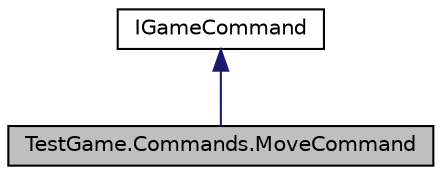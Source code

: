 digraph "TestGame.Commands.MoveCommand"
{
 // LATEX_PDF_SIZE
  bgcolor="transparent";
  edge [fontname="Helvetica",fontsize="10",labelfontname="Helvetica",labelfontsize="10"];
  node [fontname="Helvetica",fontsize="10",shape=record];
  Node1 [label="TestGame.Commands.MoveCommand",height=0.2,width=0.4,color="black", fillcolor="grey75", style="filled", fontcolor="black",tooltip=" "];
  Node2 -> Node1 [dir="back",color="midnightblue",fontsize="10",style="solid",fontname="Helvetica"];
  Node2 [label="IGameCommand",height=0.2,width=0.4,color="black",URL="$d0/dd4/interface_test_game_1_1_commands_1_1_i_game_command.html",tooltip=" "];
}
